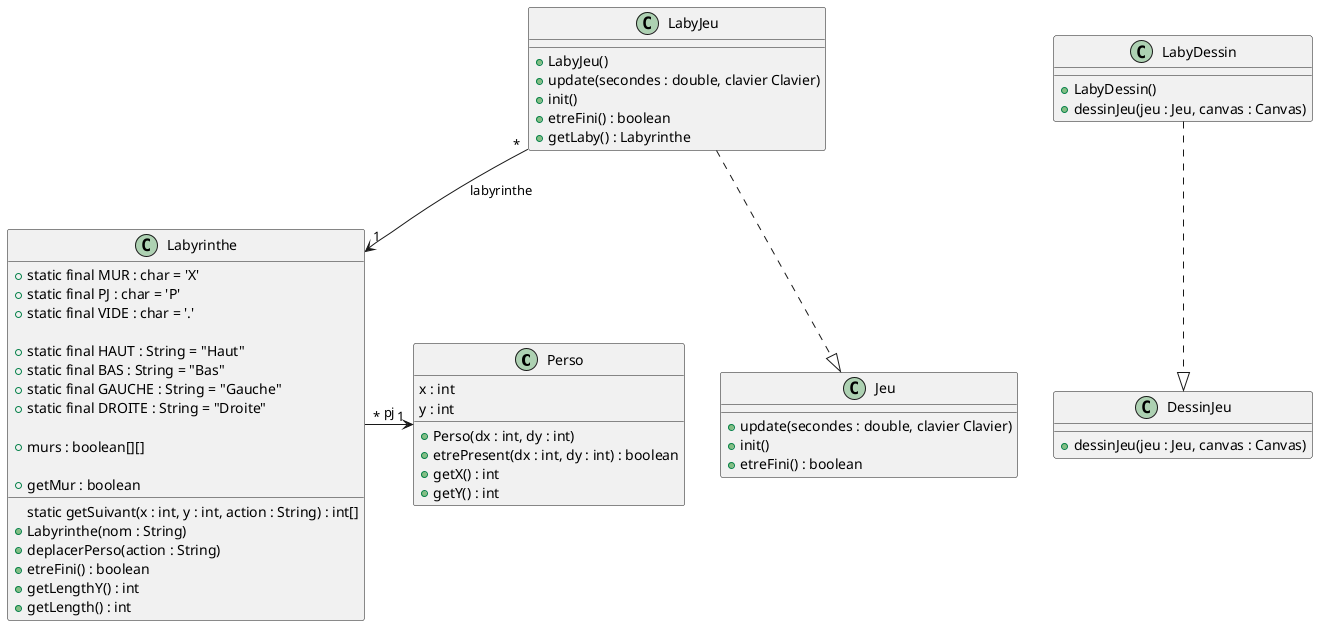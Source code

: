 @startuml

class Perso{
	x : int
	y : int
	+ Perso(dx : int, dy : int)
	+ etrePresent(dx : int, dy : int) : boolean
	+ getX() : int
	+ getY() : int
}


class Labyrinthe{
	+ static final MUR : char = 'X'
	+ static final PJ : char = 'P'
	+ static final VIDE : char = '.'

	+ static final HAUT : String = "Haut"
	+ static final BAS : String = "Bas"
	+ static final GAUCHE : String = "Gauche"
	+ static final DROITE : String = "Droite"

	+ murs : boolean[][]

	static getSuivant(x : int, y : int, action : String) : int[]
	+ Labyrinthe(nom : String)
	+ deplacerPerso(action : String)
	+ etreFini() : boolean
	+ getLengthY() : int
	+ getLength() : int
	+ getMur : boolean
}

Labyrinthe "*" -> "1" Perso : pj

class LabyDessin {
	+ LabyDessin()
	+ dessinJeu(jeu : Jeu, canvas : Canvas)
}

class DessinJeu{
	+ dessinJeu(jeu : Jeu, canvas : Canvas)
}

LabyDessin ..|> DessinJeu

class LabyJeu{
	+ LabyJeu()
	+ update(secondes : double, clavier Clavier)
	+ init()
	+ etreFini() : boolean
	+ getLaby() : Labyrinthe
}

class Jeu{
	+ update(secondes : double, clavier Clavier)
	+ init()
	+ etreFini() : boolean
}
LabyJeu ..|> Jeu
LabyJeu "*" --> "1" Labyrinthe : labyrinthe

@enduml